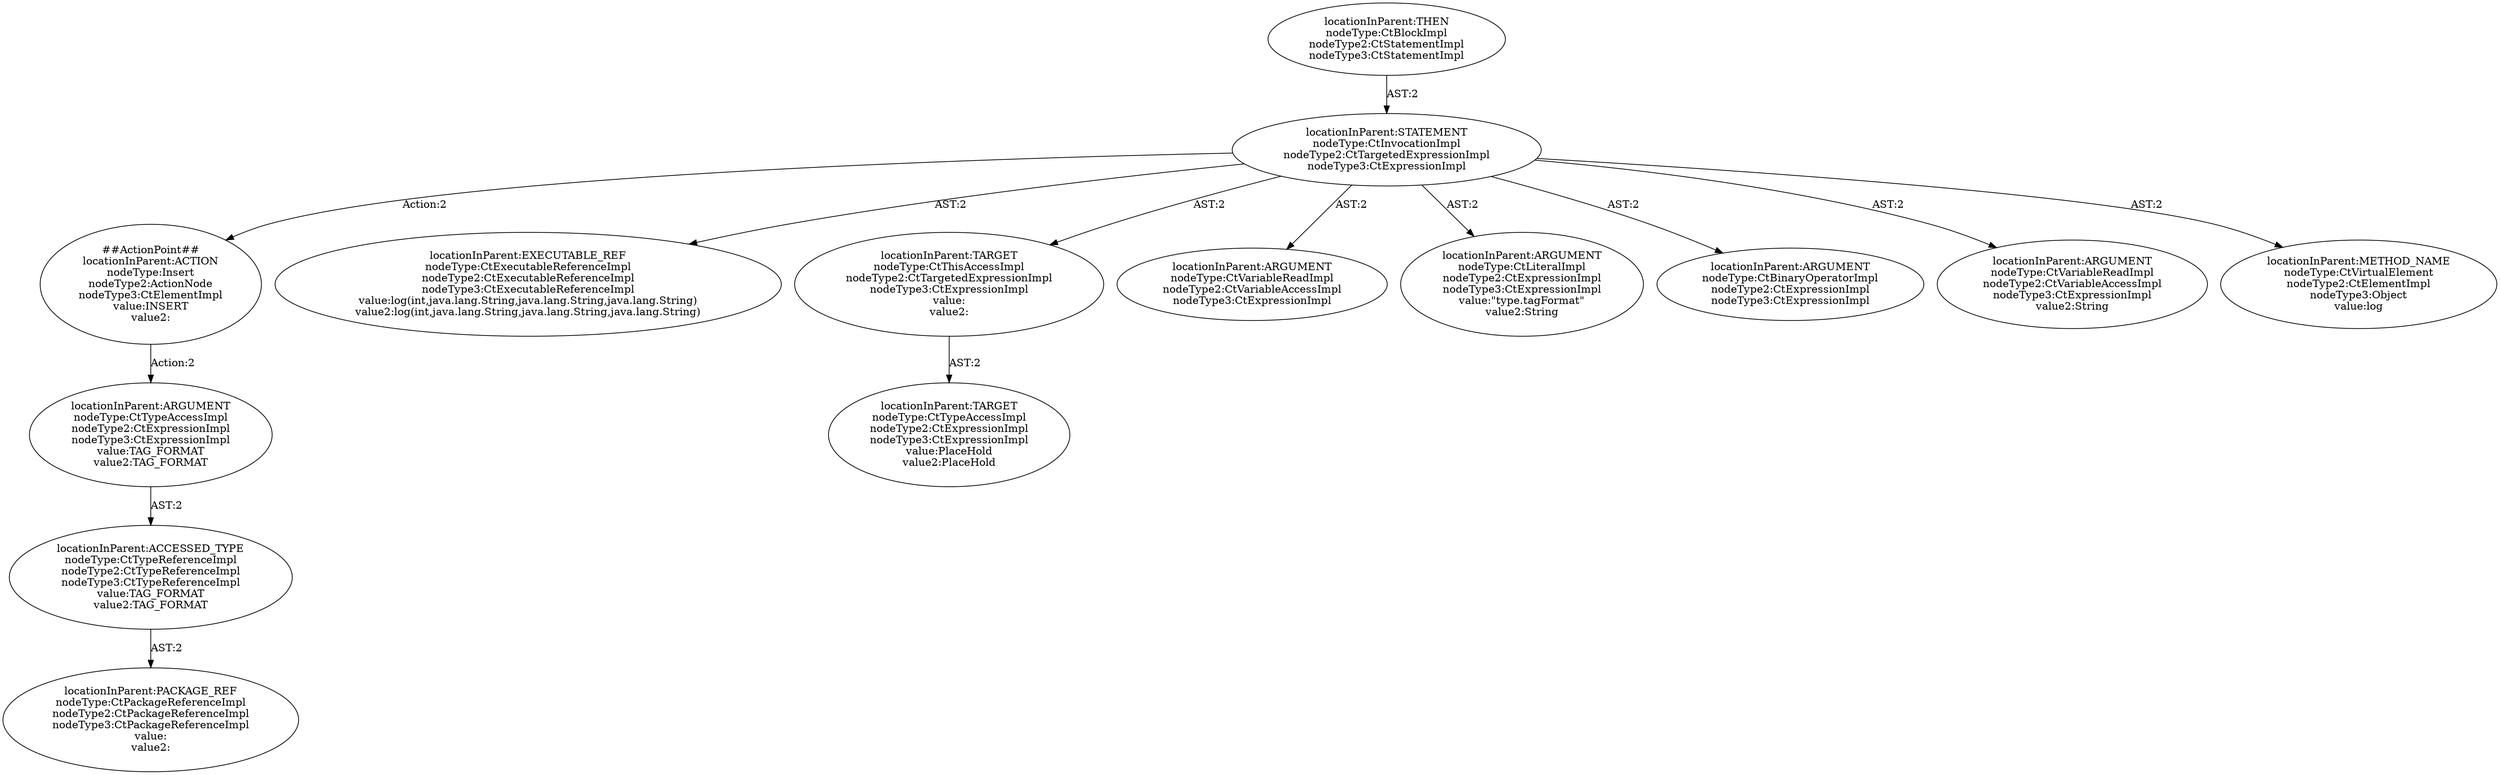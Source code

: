 digraph "Pattern" {
0 [label="##ActionPoint##
locationInParent:ACTION
nodeType:Insert
nodeType2:ActionNode
nodeType3:CtElementImpl
value:INSERT
value2:" shape=ellipse]
1 [label="locationInParent:STATEMENT
nodeType:CtInvocationImpl
nodeType2:CtTargetedExpressionImpl
nodeType3:CtExpressionImpl" shape=ellipse]
2 [label="locationInParent:THEN
nodeType:CtBlockImpl
nodeType2:CtStatementImpl
nodeType3:CtStatementImpl" shape=ellipse]
3 [label="locationInParent:EXECUTABLE_REF
nodeType:CtExecutableReferenceImpl
nodeType2:CtExecutableReferenceImpl
nodeType3:CtExecutableReferenceImpl
value:log(int,java.lang.String,java.lang.String,java.lang.String)
value2:log(int,java.lang.String,java.lang.String,java.lang.String)" shape=ellipse]
4 [label="locationInParent:TARGET
nodeType:CtThisAccessImpl
nodeType2:CtTargetedExpressionImpl
nodeType3:CtExpressionImpl
value:
value2:" shape=ellipse]
5 [label="locationInParent:TARGET
nodeType:CtTypeAccessImpl
nodeType2:CtExpressionImpl
nodeType3:CtExpressionImpl
value:PlaceHold
value2:PlaceHold" shape=ellipse]
6 [label="locationInParent:ARGUMENT
nodeType:CtVariableReadImpl
nodeType2:CtVariableAccessImpl
nodeType3:CtExpressionImpl" shape=ellipse]
7 [label="locationInParent:ARGUMENT
nodeType:CtLiteralImpl
nodeType2:CtExpressionImpl
nodeType3:CtExpressionImpl
value:\"type.tagFormat\"
value2:String" shape=ellipse]
8 [label="locationInParent:ARGUMENT
nodeType:CtBinaryOperatorImpl
nodeType2:CtExpressionImpl
nodeType3:CtExpressionImpl" shape=ellipse]
9 [label="locationInParent:ARGUMENT
nodeType:CtVariableReadImpl
nodeType2:CtVariableAccessImpl
nodeType3:CtExpressionImpl
value2:String" shape=ellipse]
10 [label="locationInParent:ARGUMENT
nodeType:CtTypeAccessImpl
nodeType2:CtExpressionImpl
nodeType3:CtExpressionImpl
value:TAG_FORMAT
value2:TAG_FORMAT" shape=ellipse]
11 [label="locationInParent:ACCESSED_TYPE
nodeType:CtTypeReferenceImpl
nodeType2:CtTypeReferenceImpl
nodeType3:CtTypeReferenceImpl
value:TAG_FORMAT
value2:TAG_FORMAT" shape=ellipse]
12 [label="locationInParent:PACKAGE_REF
nodeType:CtPackageReferenceImpl
nodeType2:CtPackageReferenceImpl
nodeType3:CtPackageReferenceImpl
value:
value2:" shape=ellipse]
13 [label="locationInParent:METHOD_NAME
nodeType:CtVirtualElement
nodeType2:CtElementImpl
nodeType3:Object
value:log" shape=ellipse]
0 -> 10 [label="Action:2"];
1 -> 0 [label="Action:2"];
1 -> 13 [label="AST:2"];
1 -> 4 [label="AST:2"];
1 -> 3 [label="AST:2"];
1 -> 6 [label="AST:2"];
1 -> 7 [label="AST:2"];
1 -> 8 [label="AST:2"];
1 -> 9 [label="AST:2"];
2 -> 1 [label="AST:2"];
4 -> 5 [label="AST:2"];
10 -> 11 [label="AST:2"];
11 -> 12 [label="AST:2"];
}